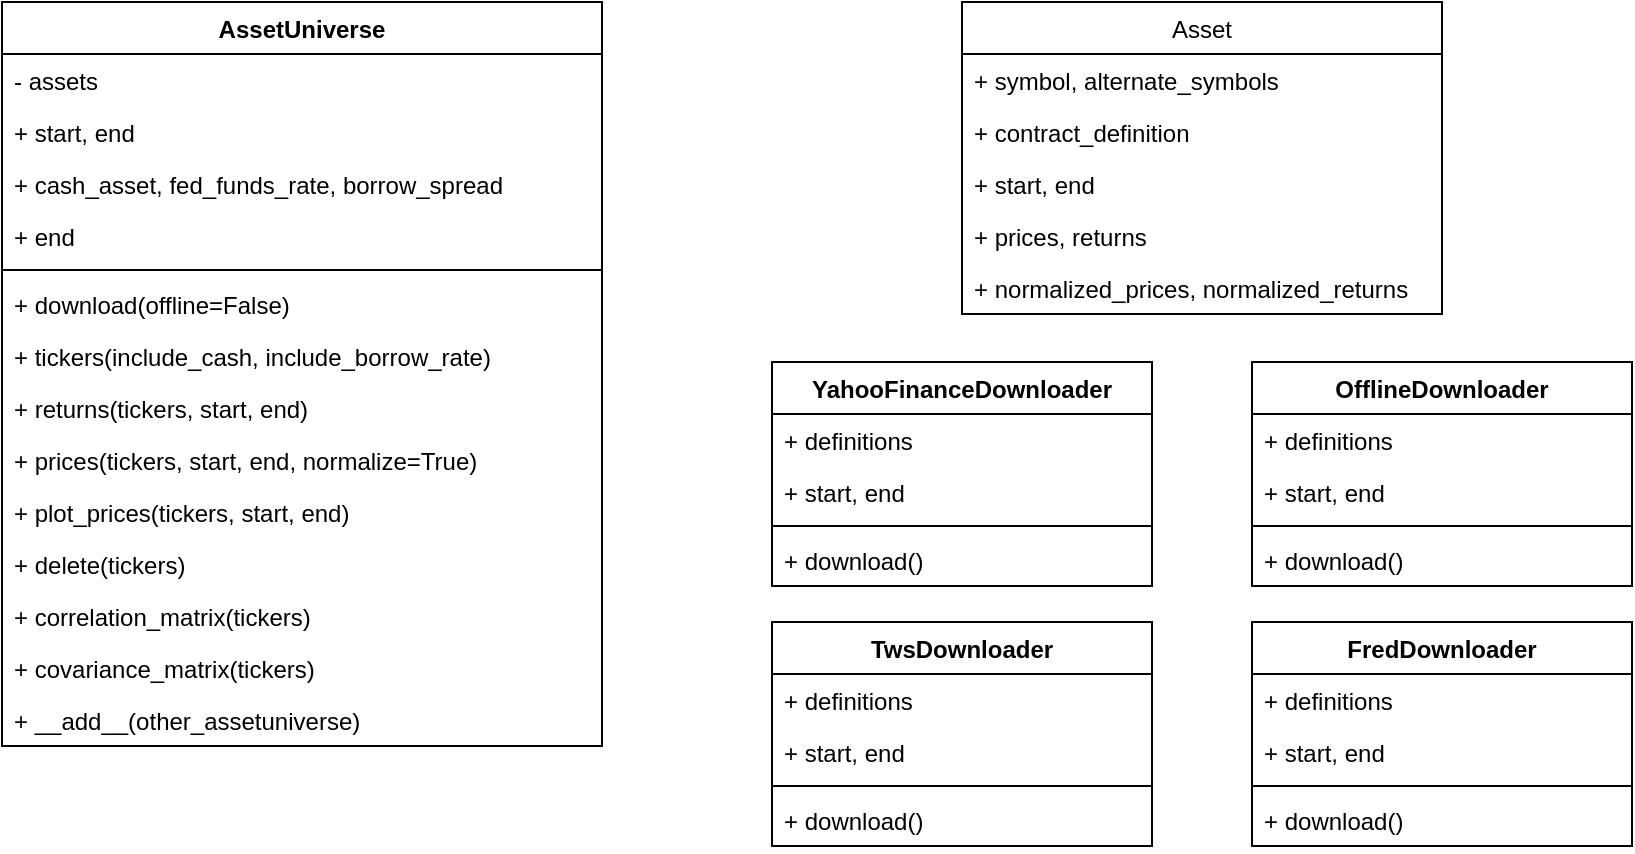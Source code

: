 <mxfile version="15.8.7" type="device"><diagram name="Page-1" id="9f46799a-70d6-7492-0946-bef42562c5a5"><mxGraphModel dx="1186" dy="672" grid="1" gridSize="10" guides="1" tooltips="1" connect="1" arrows="1" fold="1" page="1" pageScale="1" pageWidth="1100" pageHeight="850" background="none" math="0" shadow="0"><root><mxCell id="0"/><mxCell id="1" parent="0"/><mxCell id="CmoWIBdEKr-9H9jOZ9Os-13" value="Asset" style="swimlane;fontStyle=0;childLayout=stackLayout;horizontal=1;startSize=26;fillColor=none;horizontalStack=0;resizeParent=1;resizeParentMax=0;resizeLast=0;collapsible=1;marginBottom=0;" vertex="1" parent="1"><mxGeometry x="560" y="40" width="240" height="156" as="geometry"/></mxCell><mxCell id="CmoWIBdEKr-9H9jOZ9Os-14" value="+ symbol, alternate_symbols" style="text;strokeColor=none;fillColor=none;align=left;verticalAlign=top;spacingLeft=4;spacingRight=4;overflow=hidden;rotatable=0;points=[[0,0.5],[1,0.5]];portConstraint=eastwest;" vertex="1" parent="CmoWIBdEKr-9H9jOZ9Os-13"><mxGeometry y="26" width="240" height="26" as="geometry"/></mxCell><mxCell id="CmoWIBdEKr-9H9jOZ9Os-71" value="+ contract_definition" style="text;strokeColor=none;fillColor=none;align=left;verticalAlign=top;spacingLeft=4;spacingRight=4;overflow=hidden;rotatable=0;points=[[0,0.5],[1,0.5]];portConstraint=eastwest;" vertex="1" parent="CmoWIBdEKr-9H9jOZ9Os-13"><mxGeometry y="52" width="240" height="26" as="geometry"/></mxCell><mxCell id="CmoWIBdEKr-9H9jOZ9Os-16" value="+ start, end" style="text;strokeColor=none;fillColor=none;align=left;verticalAlign=top;spacingLeft=4;spacingRight=4;overflow=hidden;rotatable=0;points=[[0,0.5],[1,0.5]];portConstraint=eastwest;" vertex="1" parent="CmoWIBdEKr-9H9jOZ9Os-13"><mxGeometry y="78" width="240" height="26" as="geometry"/></mxCell><mxCell id="CmoWIBdEKr-9H9jOZ9Os-69" value="+ prices, returns" style="text;strokeColor=none;fillColor=none;align=left;verticalAlign=top;spacingLeft=4;spacingRight=4;overflow=hidden;rotatable=0;points=[[0,0.5],[1,0.5]];portConstraint=eastwest;" vertex="1" parent="CmoWIBdEKr-9H9jOZ9Os-13"><mxGeometry y="104" width="240" height="26" as="geometry"/></mxCell><mxCell id="CmoWIBdEKr-9H9jOZ9Os-70" value="+ normalized_prices, normalized_returns" style="text;strokeColor=none;fillColor=none;align=left;verticalAlign=top;spacingLeft=4;spacingRight=4;overflow=hidden;rotatable=0;points=[[0,0.5],[1,0.5]];portConstraint=eastwest;" vertex="1" parent="CmoWIBdEKr-9H9jOZ9Os-13"><mxGeometry y="130" width="240" height="26" as="geometry"/></mxCell><mxCell id="CmoWIBdEKr-9H9jOZ9Os-20" value="AssetUniverse" style="swimlane;fontStyle=1;align=center;verticalAlign=top;childLayout=stackLayout;horizontal=1;startSize=26;horizontalStack=0;resizeParent=1;resizeParentMax=0;resizeLast=0;collapsible=1;marginBottom=0;" vertex="1" parent="1"><mxGeometry x="80" y="40" width="300" height="372" as="geometry"/></mxCell><mxCell id="CmoWIBdEKr-9H9jOZ9Os-21" value="- assets" style="text;strokeColor=none;fillColor=none;align=left;verticalAlign=top;spacingLeft=4;spacingRight=4;overflow=hidden;rotatable=0;points=[[0,0.5],[1,0.5]];portConstraint=eastwest;" vertex="1" parent="CmoWIBdEKr-9H9jOZ9Os-20"><mxGeometry y="26" width="300" height="26" as="geometry"/></mxCell><mxCell id="CmoWIBdEKr-9H9jOZ9Os-25" value="+ start, end" style="text;strokeColor=none;fillColor=none;align=left;verticalAlign=top;spacingLeft=4;spacingRight=4;overflow=hidden;rotatable=0;points=[[0,0.5],[1,0.5]];portConstraint=eastwest;" vertex="1" parent="CmoWIBdEKr-9H9jOZ9Os-20"><mxGeometry y="52" width="300" height="26" as="geometry"/></mxCell><mxCell id="CmoWIBdEKr-9H9jOZ9Os-30" value="+ cash_asset, fed_funds_rate, borrow_spread" style="text;strokeColor=none;fillColor=none;align=left;verticalAlign=top;spacingLeft=4;spacingRight=4;overflow=hidden;rotatable=0;points=[[0,0.5],[1,0.5]];portConstraint=eastwest;" vertex="1" parent="CmoWIBdEKr-9H9jOZ9Os-20"><mxGeometry y="78" width="300" height="26" as="geometry"/></mxCell><mxCell id="CmoWIBdEKr-9H9jOZ9Os-26" value="+ end" style="text;strokeColor=none;fillColor=none;align=left;verticalAlign=top;spacingLeft=4;spacingRight=4;overflow=hidden;rotatable=0;points=[[0,0.5],[1,0.5]];portConstraint=eastwest;" vertex="1" parent="CmoWIBdEKr-9H9jOZ9Os-20"><mxGeometry y="104" width="300" height="26" as="geometry"/></mxCell><mxCell id="CmoWIBdEKr-9H9jOZ9Os-22" value="" style="line;strokeWidth=1;fillColor=none;align=left;verticalAlign=middle;spacingTop=-1;spacingLeft=3;spacingRight=3;rotatable=0;labelPosition=right;points=[];portConstraint=eastwest;" vertex="1" parent="CmoWIBdEKr-9H9jOZ9Os-20"><mxGeometry y="130" width="300" height="8" as="geometry"/></mxCell><mxCell id="CmoWIBdEKr-9H9jOZ9Os-23" value="+ download(offline=False)" style="text;strokeColor=none;fillColor=none;align=left;verticalAlign=top;spacingLeft=4;spacingRight=4;overflow=hidden;rotatable=0;points=[[0,0.5],[1,0.5]];portConstraint=eastwest;" vertex="1" parent="CmoWIBdEKr-9H9jOZ9Os-20"><mxGeometry y="138" width="300" height="26" as="geometry"/></mxCell><mxCell id="CmoWIBdEKr-9H9jOZ9Os-37" value="+ tickers(include_cash, include_borrow_rate)" style="text;strokeColor=none;fillColor=none;align=left;verticalAlign=top;spacingLeft=4;spacingRight=4;overflow=hidden;rotatable=0;points=[[0,0.5],[1,0.5]];portConstraint=eastwest;" vertex="1" parent="CmoWIBdEKr-9H9jOZ9Os-20"><mxGeometry y="164" width="300" height="26" as="geometry"/></mxCell><mxCell id="CmoWIBdEKr-9H9jOZ9Os-28" value="+ returns(tickers, start, end)" style="text;strokeColor=none;fillColor=none;align=left;verticalAlign=top;spacingLeft=4;spacingRight=4;overflow=hidden;rotatable=0;points=[[0,0.5],[1,0.5]];portConstraint=eastwest;" vertex="1" parent="CmoWIBdEKr-9H9jOZ9Os-20"><mxGeometry y="190" width="300" height="26" as="geometry"/></mxCell><mxCell id="CmoWIBdEKr-9H9jOZ9Os-29" value="+ prices(tickers, start, end, normalize=True)" style="text;strokeColor=none;fillColor=none;align=left;verticalAlign=top;spacingLeft=4;spacingRight=4;overflow=hidden;rotatable=0;points=[[0,0.5],[1,0.5]];portConstraint=eastwest;" vertex="1" parent="CmoWIBdEKr-9H9jOZ9Os-20"><mxGeometry y="216" width="300" height="26" as="geometry"/></mxCell><mxCell id="CmoWIBdEKr-9H9jOZ9Os-33" value="+ plot_prices(tickers, start, end)" style="text;strokeColor=none;fillColor=none;align=left;verticalAlign=top;spacingLeft=4;spacingRight=4;overflow=hidden;rotatable=0;points=[[0,0.5],[1,0.5]];portConstraint=eastwest;" vertex="1" parent="CmoWIBdEKr-9H9jOZ9Os-20"><mxGeometry y="242" width="300" height="26" as="geometry"/></mxCell><mxCell id="CmoWIBdEKr-9H9jOZ9Os-24" value="+ delete(tickers)" style="text;strokeColor=none;fillColor=none;align=left;verticalAlign=top;spacingLeft=4;spacingRight=4;overflow=hidden;rotatable=0;points=[[0,0.5],[1,0.5]];portConstraint=eastwest;" vertex="1" parent="CmoWIBdEKr-9H9jOZ9Os-20"><mxGeometry y="268" width="300" height="26" as="geometry"/></mxCell><mxCell id="CmoWIBdEKr-9H9jOZ9Os-35" value="+ correlation_matrix(tickers)" style="text;strokeColor=none;fillColor=none;align=left;verticalAlign=top;spacingLeft=4;spacingRight=4;overflow=hidden;rotatable=0;points=[[0,0.5],[1,0.5]];portConstraint=eastwest;" vertex="1" parent="CmoWIBdEKr-9H9jOZ9Os-20"><mxGeometry y="294" width="300" height="26" as="geometry"/></mxCell><mxCell id="CmoWIBdEKr-9H9jOZ9Os-36" value="+ covariance_matrix(tickers)" style="text;strokeColor=none;fillColor=none;align=left;verticalAlign=top;spacingLeft=4;spacingRight=4;overflow=hidden;rotatable=0;points=[[0,0.5],[1,0.5]];portConstraint=eastwest;" vertex="1" parent="CmoWIBdEKr-9H9jOZ9Os-20"><mxGeometry y="320" width="300" height="26" as="geometry"/></mxCell><mxCell id="CmoWIBdEKr-9H9jOZ9Os-34" value="+ __add__(other_assetuniverse)" style="text;strokeColor=none;fillColor=none;align=left;verticalAlign=top;spacingLeft=4;spacingRight=4;overflow=hidden;rotatable=0;points=[[0,0.5],[1,0.5]];portConstraint=eastwest;" vertex="1" parent="CmoWIBdEKr-9H9jOZ9Os-20"><mxGeometry y="346" width="300" height="26" as="geometry"/></mxCell><mxCell id="CmoWIBdEKr-9H9jOZ9Os-39" value="YahooFinanceDownloader" style="swimlane;fontStyle=1;align=center;verticalAlign=top;childLayout=stackLayout;horizontal=1;startSize=26;horizontalStack=0;resizeParent=1;resizeParentMax=0;resizeLast=0;collapsible=1;marginBottom=0;" vertex="1" parent="1"><mxGeometry x="465" y="220" width="190" height="112" as="geometry"/></mxCell><mxCell id="CmoWIBdEKr-9H9jOZ9Os-41" value="+ definitions" style="text;strokeColor=none;fillColor=none;align=left;verticalAlign=top;spacingLeft=4;spacingRight=4;overflow=hidden;rotatable=0;points=[[0,0.5],[1,0.5]];portConstraint=eastwest;" vertex="1" parent="CmoWIBdEKr-9H9jOZ9Os-39"><mxGeometry y="26" width="190" height="26" as="geometry"/></mxCell><mxCell id="CmoWIBdEKr-9H9jOZ9Os-42" value="+ start, end" style="text;strokeColor=none;fillColor=none;align=left;verticalAlign=top;spacingLeft=4;spacingRight=4;overflow=hidden;rotatable=0;points=[[0,0.5],[1,0.5]];portConstraint=eastwest;" vertex="1" parent="CmoWIBdEKr-9H9jOZ9Os-39"><mxGeometry y="52" width="190" height="26" as="geometry"/></mxCell><mxCell id="CmoWIBdEKr-9H9jOZ9Os-44" value="" style="line;strokeWidth=1;fillColor=none;align=left;verticalAlign=middle;spacingTop=-1;spacingLeft=3;spacingRight=3;rotatable=0;labelPosition=right;points=[];portConstraint=eastwest;" vertex="1" parent="CmoWIBdEKr-9H9jOZ9Os-39"><mxGeometry y="78" width="190" height="8" as="geometry"/></mxCell><mxCell id="CmoWIBdEKr-9H9jOZ9Os-45" value="+ download()" style="text;strokeColor=none;fillColor=none;align=left;verticalAlign=top;spacingLeft=4;spacingRight=4;overflow=hidden;rotatable=0;points=[[0,0.5],[1,0.5]];portConstraint=eastwest;" vertex="1" parent="CmoWIBdEKr-9H9jOZ9Os-39"><mxGeometry y="86" width="190" height="26" as="geometry"/></mxCell><mxCell id="CmoWIBdEKr-9H9jOZ9Os-54" value="OfflineDownloader" style="swimlane;fontStyle=1;align=center;verticalAlign=top;childLayout=stackLayout;horizontal=1;startSize=26;horizontalStack=0;resizeParent=1;resizeParentMax=0;resizeLast=0;collapsible=1;marginBottom=0;" vertex="1" parent="1"><mxGeometry x="705" y="220" width="190" height="112" as="geometry"/></mxCell><mxCell id="CmoWIBdEKr-9H9jOZ9Os-55" value="+ definitions" style="text;strokeColor=none;fillColor=none;align=left;verticalAlign=top;spacingLeft=4;spacingRight=4;overflow=hidden;rotatable=0;points=[[0,0.5],[1,0.5]];portConstraint=eastwest;" vertex="1" parent="CmoWIBdEKr-9H9jOZ9Os-54"><mxGeometry y="26" width="190" height="26" as="geometry"/></mxCell><mxCell id="CmoWIBdEKr-9H9jOZ9Os-56" value="+ start, end" style="text;strokeColor=none;fillColor=none;align=left;verticalAlign=top;spacingLeft=4;spacingRight=4;overflow=hidden;rotatable=0;points=[[0,0.5],[1,0.5]];portConstraint=eastwest;" vertex="1" parent="CmoWIBdEKr-9H9jOZ9Os-54"><mxGeometry y="52" width="190" height="26" as="geometry"/></mxCell><mxCell id="CmoWIBdEKr-9H9jOZ9Os-57" value="" style="line;strokeWidth=1;fillColor=none;align=left;verticalAlign=middle;spacingTop=-1;spacingLeft=3;spacingRight=3;rotatable=0;labelPosition=right;points=[];portConstraint=eastwest;" vertex="1" parent="CmoWIBdEKr-9H9jOZ9Os-54"><mxGeometry y="78" width="190" height="8" as="geometry"/></mxCell><mxCell id="CmoWIBdEKr-9H9jOZ9Os-58" value="+ download()" style="text;strokeColor=none;fillColor=none;align=left;verticalAlign=top;spacingLeft=4;spacingRight=4;overflow=hidden;rotatable=0;points=[[0,0.5],[1,0.5]];portConstraint=eastwest;" vertex="1" parent="CmoWIBdEKr-9H9jOZ9Os-54"><mxGeometry y="86" width="190" height="26" as="geometry"/></mxCell><mxCell id="CmoWIBdEKr-9H9jOZ9Os-59" value="TwsDownloader" style="swimlane;fontStyle=1;align=center;verticalAlign=top;childLayout=stackLayout;horizontal=1;startSize=26;horizontalStack=0;resizeParent=1;resizeParentMax=0;resizeLast=0;collapsible=1;marginBottom=0;" vertex="1" parent="1"><mxGeometry x="465" y="350" width="190" height="112" as="geometry"/></mxCell><mxCell id="CmoWIBdEKr-9H9jOZ9Os-60" value="+ definitions" style="text;strokeColor=none;fillColor=none;align=left;verticalAlign=top;spacingLeft=4;spacingRight=4;overflow=hidden;rotatable=0;points=[[0,0.5],[1,0.5]];portConstraint=eastwest;" vertex="1" parent="CmoWIBdEKr-9H9jOZ9Os-59"><mxGeometry y="26" width="190" height="26" as="geometry"/></mxCell><mxCell id="CmoWIBdEKr-9H9jOZ9Os-61" value="+ start, end" style="text;strokeColor=none;fillColor=none;align=left;verticalAlign=top;spacingLeft=4;spacingRight=4;overflow=hidden;rotatable=0;points=[[0,0.5],[1,0.5]];portConstraint=eastwest;" vertex="1" parent="CmoWIBdEKr-9H9jOZ9Os-59"><mxGeometry y="52" width="190" height="26" as="geometry"/></mxCell><mxCell id="CmoWIBdEKr-9H9jOZ9Os-62" value="" style="line;strokeWidth=1;fillColor=none;align=left;verticalAlign=middle;spacingTop=-1;spacingLeft=3;spacingRight=3;rotatable=0;labelPosition=right;points=[];portConstraint=eastwest;" vertex="1" parent="CmoWIBdEKr-9H9jOZ9Os-59"><mxGeometry y="78" width="190" height="8" as="geometry"/></mxCell><mxCell id="CmoWIBdEKr-9H9jOZ9Os-63" value="+ download()" style="text;strokeColor=none;fillColor=none;align=left;verticalAlign=top;spacingLeft=4;spacingRight=4;overflow=hidden;rotatable=0;points=[[0,0.5],[1,0.5]];portConstraint=eastwest;" vertex="1" parent="CmoWIBdEKr-9H9jOZ9Os-59"><mxGeometry y="86" width="190" height="26" as="geometry"/></mxCell><mxCell id="CmoWIBdEKr-9H9jOZ9Os-64" value="FredDownloader" style="swimlane;fontStyle=1;align=center;verticalAlign=top;childLayout=stackLayout;horizontal=1;startSize=26;horizontalStack=0;resizeParent=1;resizeParentMax=0;resizeLast=0;collapsible=1;marginBottom=0;" vertex="1" parent="1"><mxGeometry x="705" y="350" width="190" height="112" as="geometry"/></mxCell><mxCell id="CmoWIBdEKr-9H9jOZ9Os-65" value="+ definitions" style="text;strokeColor=none;fillColor=none;align=left;verticalAlign=top;spacingLeft=4;spacingRight=4;overflow=hidden;rotatable=0;points=[[0,0.5],[1,0.5]];portConstraint=eastwest;" vertex="1" parent="CmoWIBdEKr-9H9jOZ9Os-64"><mxGeometry y="26" width="190" height="26" as="geometry"/></mxCell><mxCell id="CmoWIBdEKr-9H9jOZ9Os-66" value="+ start, end" style="text;strokeColor=none;fillColor=none;align=left;verticalAlign=top;spacingLeft=4;spacingRight=4;overflow=hidden;rotatable=0;points=[[0,0.5],[1,0.5]];portConstraint=eastwest;" vertex="1" parent="CmoWIBdEKr-9H9jOZ9Os-64"><mxGeometry y="52" width="190" height="26" as="geometry"/></mxCell><mxCell id="CmoWIBdEKr-9H9jOZ9Os-67" value="" style="line;strokeWidth=1;fillColor=none;align=left;verticalAlign=middle;spacingTop=-1;spacingLeft=3;spacingRight=3;rotatable=0;labelPosition=right;points=[];portConstraint=eastwest;" vertex="1" parent="CmoWIBdEKr-9H9jOZ9Os-64"><mxGeometry y="78" width="190" height="8" as="geometry"/></mxCell><mxCell id="CmoWIBdEKr-9H9jOZ9Os-68" value="+ download()" style="text;strokeColor=none;fillColor=none;align=left;verticalAlign=top;spacingLeft=4;spacingRight=4;overflow=hidden;rotatable=0;points=[[0,0.5],[1,0.5]];portConstraint=eastwest;" vertex="1" parent="CmoWIBdEKr-9H9jOZ9Os-64"><mxGeometry y="86" width="190" height="26" as="geometry"/></mxCell></root></mxGraphModel></diagram></mxfile>